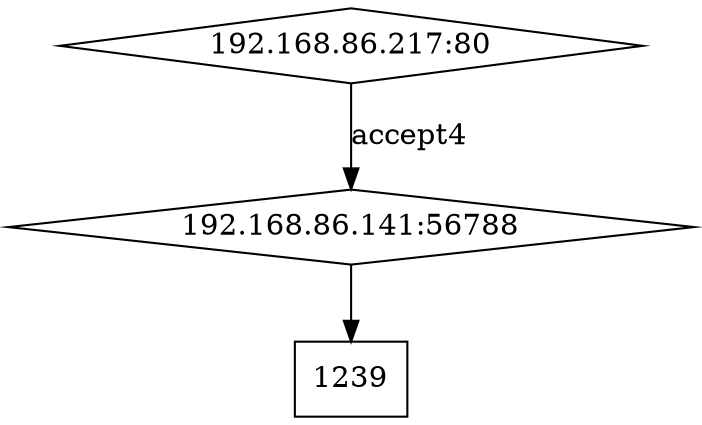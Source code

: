 digraph nginx_syscalls {
  0 [label="192.168.86.141:56788" shape=diamond];
  1 [label="192.168.86.217:80" shape=diamond];
  2 [label="1239" shape=rectangle];
  1 -> 0 [label="accept4"];
  0 -> 2 [label=""];
}
